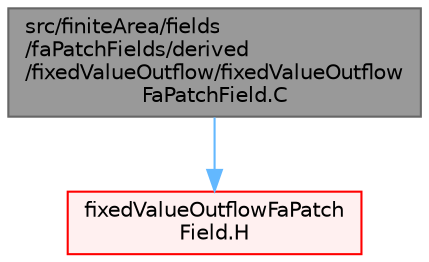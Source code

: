 digraph "src/finiteArea/fields/faPatchFields/derived/fixedValueOutflow/fixedValueOutflowFaPatchField.C"
{
 // LATEX_PDF_SIZE
  bgcolor="transparent";
  edge [fontname=Helvetica,fontsize=10,labelfontname=Helvetica,labelfontsize=10];
  node [fontname=Helvetica,fontsize=10,shape=box,height=0.2,width=0.4];
  Node1 [id="Node000001",label="src/finiteArea/fields\l/faPatchFields/derived\l/fixedValueOutflow/fixedValueOutflow\lFaPatchField.C",height=0.2,width=0.4,color="gray40", fillcolor="grey60", style="filled", fontcolor="black",tooltip=" "];
  Node1 -> Node2 [id="edge1_Node000001_Node000002",color="steelblue1",style="solid",tooltip=" "];
  Node2 [id="Node000002",label="fixedValueOutflowFaPatch\lField.H",height=0.2,width=0.4,color="red", fillcolor="#FFF0F0", style="filled",URL="$fixedValueOutflowFaPatchField_8H.html",tooltip=" "];
}
